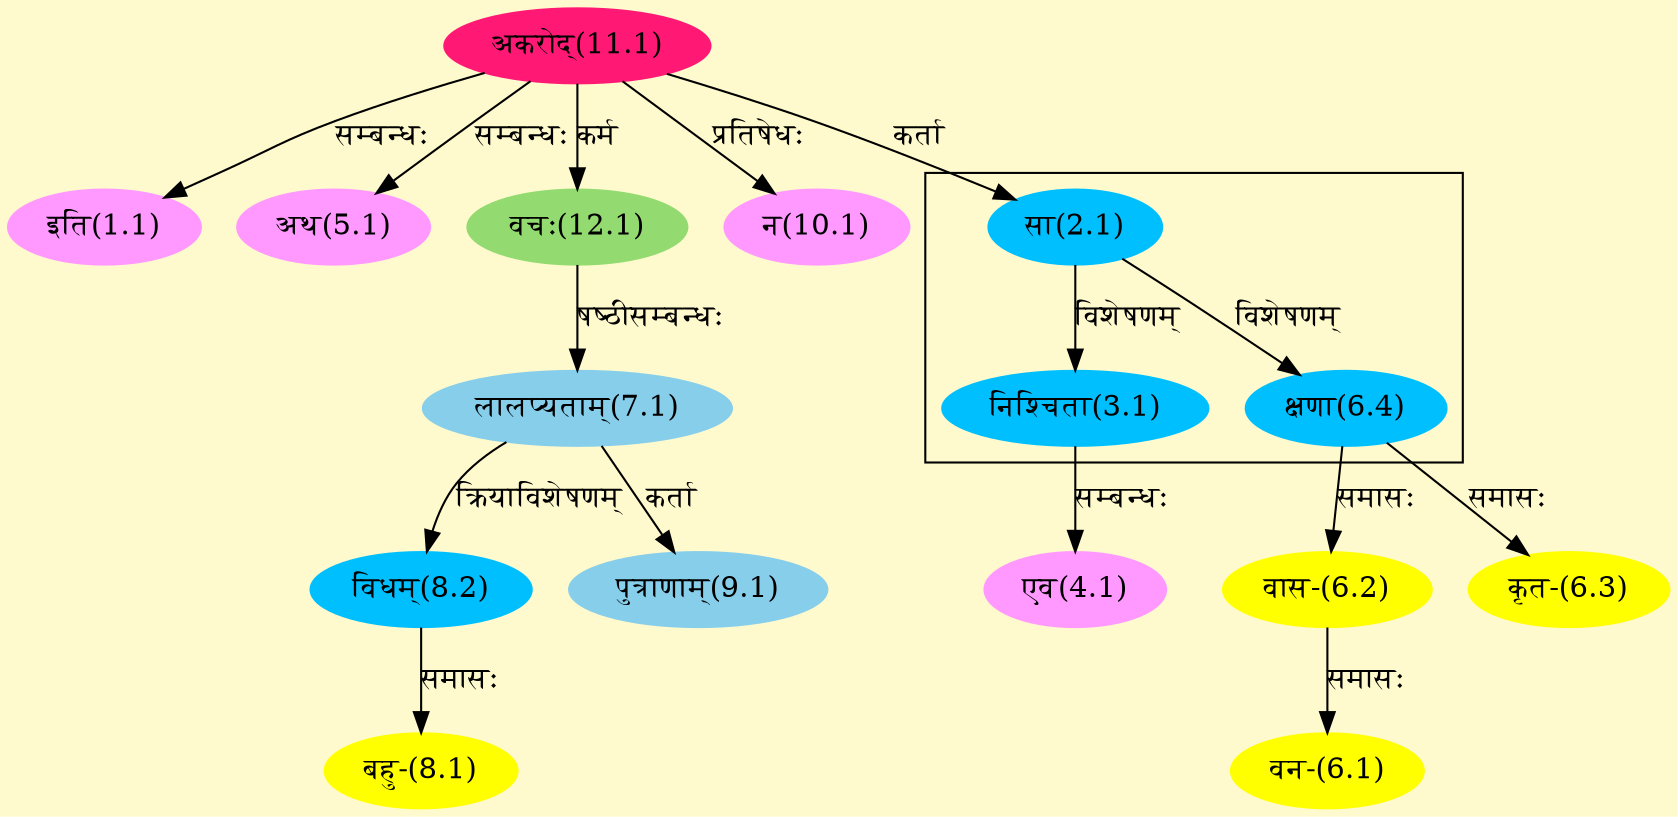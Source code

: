 digraph G{
rankdir=BT;
 compound=true;
 bgcolor="lemonchiffon1";

subgraph cluster_1{
Node3_1 [style=filled, color="#00BFFF" label = "निश्चिता(3.1)"]
Node2_1 [style=filled, color="#00BFFF" label = "सा(2.1)"]
Node6_4 [style=filled, color="#00BFFF" label = "क्षणा(6.4)"]

}
Node1_1 [style=filled, color="#FF99FF" label = "इति(1.1)"]
Node11_1 [style=filled, color="#FF1975" label = "अकरोद्(11.1)"]
Node2_1 [style=filled, color="#00BFFF" label = "सा(2.1)"]
Node4_1 [style=filled, color="#FF99FF" label = "एव(4.1)"]
Node3_1 [style=filled, color="#00BFFF" label = "निश्चिता(3.1)"]
Node5_1 [style=filled, color="#FF99FF" label = "अथ(5.1)"]
Node6_1 [style=filled, color="#FFFF00" label = "वन-(6.1)"]
Node6_2 [style=filled, color="#FFFF00" label = "वास-(6.2)"]
Node6_4 [style=filled, color="#00BFFF" label = "क्षणा(6.4)"]
Node6_3 [style=filled, color="#FFFF00" label = "कृत-(6.3)"]
Node7_1 [style=filled, color="#87CEEB" label = "लालप्यताम्(7.1)"]
Node12_1 [style=filled, color="#93DB70" label = "वचः(12.1)"]
Node8_1 [style=filled, color="#FFFF00" label = "बहु-(8.1)"]
Node8_2 [style=filled, color="#00BFFF" label = "विधम्(8.2)"]
Node9_1 [style=filled, color="#87CEEB" label = "पुत्राणाम्(9.1)"]
Node10_1 [style=filled, color="#FF99FF" label = "न(10.1)"]
/* Start of Relations section */

Node1_1 -> Node11_1 [  label="सम्बन्धः"  dir="back" ]
Node2_1 -> Node11_1 [  label="कर्ता"  dir="back" ]
Node3_1 -> Node2_1 [  label="विशेषणम्"  dir="back" ]
Node4_1 -> Node3_1 [  label="सम्बन्धः"  dir="back" ]
Node5_1 -> Node11_1 [  label="सम्बन्धः"  dir="back" ]
Node6_1 -> Node6_2 [  label="समासः"  dir="back" ]
Node6_2 -> Node6_4 [  label="समासः"  dir="back" ]
Node6_3 -> Node6_4 [  label="समासः"  dir="back" ]
Node6_4 -> Node2_1 [  label="विशेषणम्"  dir="back" ]
Node7_1 -> Node12_1 [  label="षष्ठीसम्बन्धः"  dir="back" ]
Node8_1 -> Node8_2 [  label="समासः"  dir="back" ]
Node8_2 -> Node7_1 [  label="क्रियाविशेषणम्"  dir="back" ]
Node9_1 -> Node7_1 [  label="कर्ता"  dir="back" ]
Node10_1 -> Node11_1 [  label="प्रतिषेधः"  dir="back" ]
Node12_1 -> Node11_1 [  label="कर्म"  dir="back" ]
}
